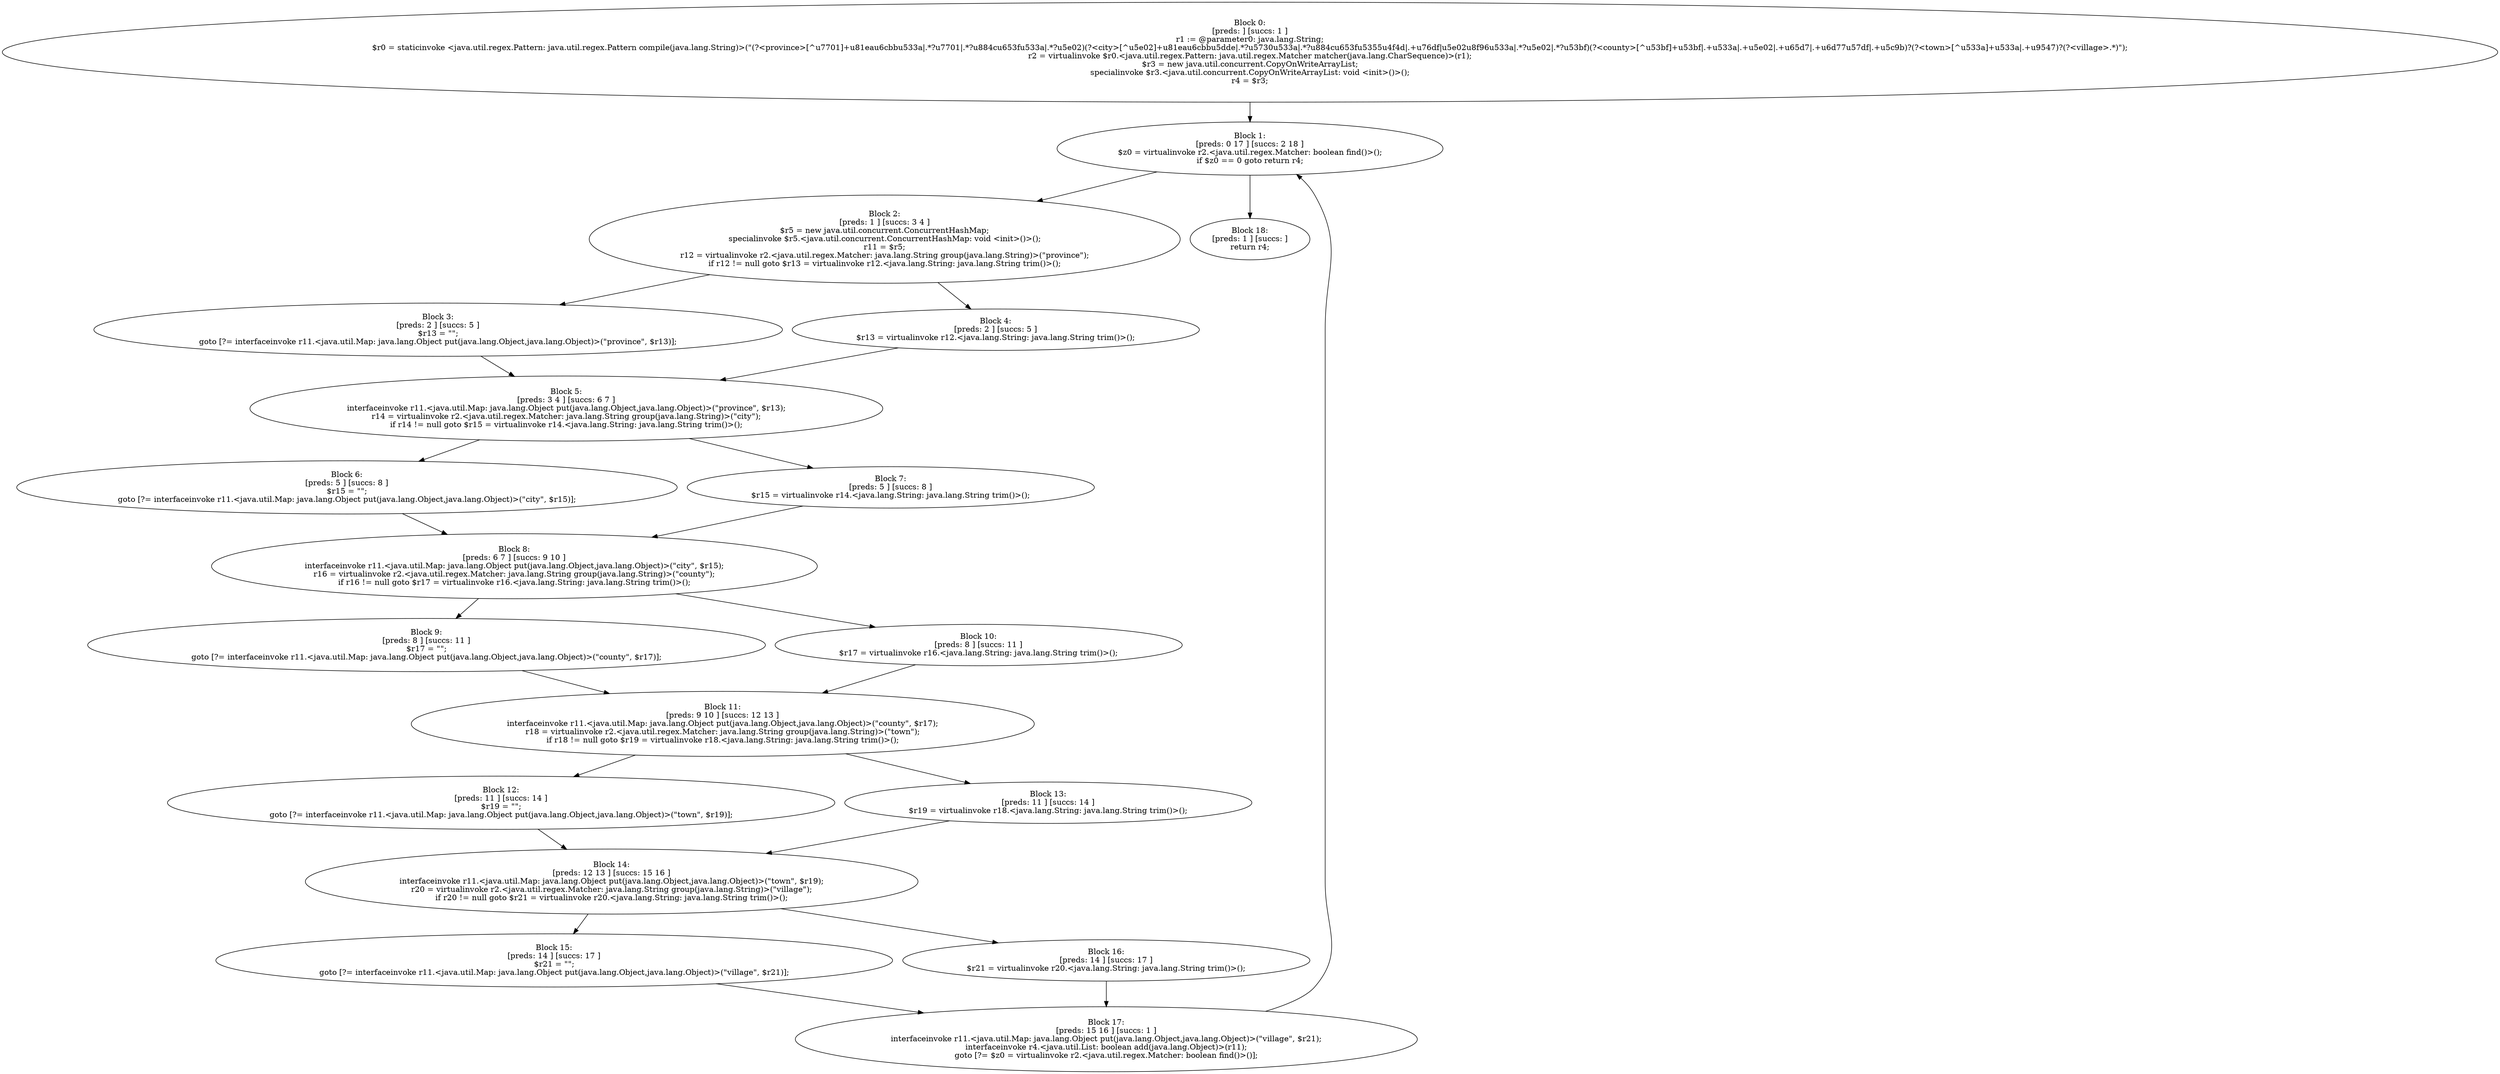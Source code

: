 digraph "unitGraph" {
    "Block 0:
[preds: ] [succs: 1 ]
r1 := @parameter0: java.lang.String;
$r0 = staticinvoke <java.util.regex.Pattern: java.util.regex.Pattern compile(java.lang.String)>(\"(?<province>[^\u7701]+\u81ea\u6cbb\u533a|.*?\u7701|.*?\u884c\u653f\u533a|.*?\u5e02)(?<city>[^\u5e02]+\u81ea\u6cbb\u5dde|.*?\u5730\u533a|.*?\u884c\u653f\u5355\u4f4d|.+\u76df|\u5e02\u8f96\u533a|.*?\u5e02|.*?\u53bf)(?<county>[^\u53bf]+\u53bf|.+\u533a|.+\u5e02|.+\u65d7|.+\u6d77\u57df|.+\u5c9b)?(?<town>[^\u533a]+\u533a|.+\u9547)?(?<village>.*)\");
r2 = virtualinvoke $r0.<java.util.regex.Pattern: java.util.regex.Matcher matcher(java.lang.CharSequence)>(r1);
$r3 = new java.util.concurrent.CopyOnWriteArrayList;
specialinvoke $r3.<java.util.concurrent.CopyOnWriteArrayList: void <init>()>();
r4 = $r3;
"
    "Block 1:
[preds: 0 17 ] [succs: 2 18 ]
$z0 = virtualinvoke r2.<java.util.regex.Matcher: boolean find()>();
if $z0 == 0 goto return r4;
"
    "Block 2:
[preds: 1 ] [succs: 3 4 ]
$r5 = new java.util.concurrent.ConcurrentHashMap;
specialinvoke $r5.<java.util.concurrent.ConcurrentHashMap: void <init>()>();
r11 = $r5;
r12 = virtualinvoke r2.<java.util.regex.Matcher: java.lang.String group(java.lang.String)>(\"province\");
if r12 != null goto $r13 = virtualinvoke r12.<java.lang.String: java.lang.String trim()>();
"
    "Block 3:
[preds: 2 ] [succs: 5 ]
$r13 = \"\";
goto [?= interfaceinvoke r11.<java.util.Map: java.lang.Object put(java.lang.Object,java.lang.Object)>(\"province\", $r13)];
"
    "Block 4:
[preds: 2 ] [succs: 5 ]
$r13 = virtualinvoke r12.<java.lang.String: java.lang.String trim()>();
"
    "Block 5:
[preds: 3 4 ] [succs: 6 7 ]
interfaceinvoke r11.<java.util.Map: java.lang.Object put(java.lang.Object,java.lang.Object)>(\"province\", $r13);
r14 = virtualinvoke r2.<java.util.regex.Matcher: java.lang.String group(java.lang.String)>(\"city\");
if r14 != null goto $r15 = virtualinvoke r14.<java.lang.String: java.lang.String trim()>();
"
    "Block 6:
[preds: 5 ] [succs: 8 ]
$r15 = \"\";
goto [?= interfaceinvoke r11.<java.util.Map: java.lang.Object put(java.lang.Object,java.lang.Object)>(\"city\", $r15)];
"
    "Block 7:
[preds: 5 ] [succs: 8 ]
$r15 = virtualinvoke r14.<java.lang.String: java.lang.String trim()>();
"
    "Block 8:
[preds: 6 7 ] [succs: 9 10 ]
interfaceinvoke r11.<java.util.Map: java.lang.Object put(java.lang.Object,java.lang.Object)>(\"city\", $r15);
r16 = virtualinvoke r2.<java.util.regex.Matcher: java.lang.String group(java.lang.String)>(\"county\");
if r16 != null goto $r17 = virtualinvoke r16.<java.lang.String: java.lang.String trim()>();
"
    "Block 9:
[preds: 8 ] [succs: 11 ]
$r17 = \"\";
goto [?= interfaceinvoke r11.<java.util.Map: java.lang.Object put(java.lang.Object,java.lang.Object)>(\"county\", $r17)];
"
    "Block 10:
[preds: 8 ] [succs: 11 ]
$r17 = virtualinvoke r16.<java.lang.String: java.lang.String trim()>();
"
    "Block 11:
[preds: 9 10 ] [succs: 12 13 ]
interfaceinvoke r11.<java.util.Map: java.lang.Object put(java.lang.Object,java.lang.Object)>(\"county\", $r17);
r18 = virtualinvoke r2.<java.util.regex.Matcher: java.lang.String group(java.lang.String)>(\"town\");
if r18 != null goto $r19 = virtualinvoke r18.<java.lang.String: java.lang.String trim()>();
"
    "Block 12:
[preds: 11 ] [succs: 14 ]
$r19 = \"\";
goto [?= interfaceinvoke r11.<java.util.Map: java.lang.Object put(java.lang.Object,java.lang.Object)>(\"town\", $r19)];
"
    "Block 13:
[preds: 11 ] [succs: 14 ]
$r19 = virtualinvoke r18.<java.lang.String: java.lang.String trim()>();
"
    "Block 14:
[preds: 12 13 ] [succs: 15 16 ]
interfaceinvoke r11.<java.util.Map: java.lang.Object put(java.lang.Object,java.lang.Object)>(\"town\", $r19);
r20 = virtualinvoke r2.<java.util.regex.Matcher: java.lang.String group(java.lang.String)>(\"village\");
if r20 != null goto $r21 = virtualinvoke r20.<java.lang.String: java.lang.String trim()>();
"
    "Block 15:
[preds: 14 ] [succs: 17 ]
$r21 = \"\";
goto [?= interfaceinvoke r11.<java.util.Map: java.lang.Object put(java.lang.Object,java.lang.Object)>(\"village\", $r21)];
"
    "Block 16:
[preds: 14 ] [succs: 17 ]
$r21 = virtualinvoke r20.<java.lang.String: java.lang.String trim()>();
"
    "Block 17:
[preds: 15 16 ] [succs: 1 ]
interfaceinvoke r11.<java.util.Map: java.lang.Object put(java.lang.Object,java.lang.Object)>(\"village\", $r21);
interfaceinvoke r4.<java.util.List: boolean add(java.lang.Object)>(r11);
goto [?= $z0 = virtualinvoke r2.<java.util.regex.Matcher: boolean find()>()];
"
    "Block 18:
[preds: 1 ] [succs: ]
return r4;
"
    "Block 0:
[preds: ] [succs: 1 ]
r1 := @parameter0: java.lang.String;
$r0 = staticinvoke <java.util.regex.Pattern: java.util.regex.Pattern compile(java.lang.String)>(\"(?<province>[^\u7701]+\u81ea\u6cbb\u533a|.*?\u7701|.*?\u884c\u653f\u533a|.*?\u5e02)(?<city>[^\u5e02]+\u81ea\u6cbb\u5dde|.*?\u5730\u533a|.*?\u884c\u653f\u5355\u4f4d|.+\u76df|\u5e02\u8f96\u533a|.*?\u5e02|.*?\u53bf)(?<county>[^\u53bf]+\u53bf|.+\u533a|.+\u5e02|.+\u65d7|.+\u6d77\u57df|.+\u5c9b)?(?<town>[^\u533a]+\u533a|.+\u9547)?(?<village>.*)\");
r2 = virtualinvoke $r0.<java.util.regex.Pattern: java.util.regex.Matcher matcher(java.lang.CharSequence)>(r1);
$r3 = new java.util.concurrent.CopyOnWriteArrayList;
specialinvoke $r3.<java.util.concurrent.CopyOnWriteArrayList: void <init>()>();
r4 = $r3;
"->"Block 1:
[preds: 0 17 ] [succs: 2 18 ]
$z0 = virtualinvoke r2.<java.util.regex.Matcher: boolean find()>();
if $z0 == 0 goto return r4;
";
    "Block 1:
[preds: 0 17 ] [succs: 2 18 ]
$z0 = virtualinvoke r2.<java.util.regex.Matcher: boolean find()>();
if $z0 == 0 goto return r4;
"->"Block 2:
[preds: 1 ] [succs: 3 4 ]
$r5 = new java.util.concurrent.ConcurrentHashMap;
specialinvoke $r5.<java.util.concurrent.ConcurrentHashMap: void <init>()>();
r11 = $r5;
r12 = virtualinvoke r2.<java.util.regex.Matcher: java.lang.String group(java.lang.String)>(\"province\");
if r12 != null goto $r13 = virtualinvoke r12.<java.lang.String: java.lang.String trim()>();
";
    "Block 1:
[preds: 0 17 ] [succs: 2 18 ]
$z0 = virtualinvoke r2.<java.util.regex.Matcher: boolean find()>();
if $z0 == 0 goto return r4;
"->"Block 18:
[preds: 1 ] [succs: ]
return r4;
";
    "Block 2:
[preds: 1 ] [succs: 3 4 ]
$r5 = new java.util.concurrent.ConcurrentHashMap;
specialinvoke $r5.<java.util.concurrent.ConcurrentHashMap: void <init>()>();
r11 = $r5;
r12 = virtualinvoke r2.<java.util.regex.Matcher: java.lang.String group(java.lang.String)>(\"province\");
if r12 != null goto $r13 = virtualinvoke r12.<java.lang.String: java.lang.String trim()>();
"->"Block 3:
[preds: 2 ] [succs: 5 ]
$r13 = \"\";
goto [?= interfaceinvoke r11.<java.util.Map: java.lang.Object put(java.lang.Object,java.lang.Object)>(\"province\", $r13)];
";
    "Block 2:
[preds: 1 ] [succs: 3 4 ]
$r5 = new java.util.concurrent.ConcurrentHashMap;
specialinvoke $r5.<java.util.concurrent.ConcurrentHashMap: void <init>()>();
r11 = $r5;
r12 = virtualinvoke r2.<java.util.regex.Matcher: java.lang.String group(java.lang.String)>(\"province\");
if r12 != null goto $r13 = virtualinvoke r12.<java.lang.String: java.lang.String trim()>();
"->"Block 4:
[preds: 2 ] [succs: 5 ]
$r13 = virtualinvoke r12.<java.lang.String: java.lang.String trim()>();
";
    "Block 3:
[preds: 2 ] [succs: 5 ]
$r13 = \"\";
goto [?= interfaceinvoke r11.<java.util.Map: java.lang.Object put(java.lang.Object,java.lang.Object)>(\"province\", $r13)];
"->"Block 5:
[preds: 3 4 ] [succs: 6 7 ]
interfaceinvoke r11.<java.util.Map: java.lang.Object put(java.lang.Object,java.lang.Object)>(\"province\", $r13);
r14 = virtualinvoke r2.<java.util.regex.Matcher: java.lang.String group(java.lang.String)>(\"city\");
if r14 != null goto $r15 = virtualinvoke r14.<java.lang.String: java.lang.String trim()>();
";
    "Block 4:
[preds: 2 ] [succs: 5 ]
$r13 = virtualinvoke r12.<java.lang.String: java.lang.String trim()>();
"->"Block 5:
[preds: 3 4 ] [succs: 6 7 ]
interfaceinvoke r11.<java.util.Map: java.lang.Object put(java.lang.Object,java.lang.Object)>(\"province\", $r13);
r14 = virtualinvoke r2.<java.util.regex.Matcher: java.lang.String group(java.lang.String)>(\"city\");
if r14 != null goto $r15 = virtualinvoke r14.<java.lang.String: java.lang.String trim()>();
";
    "Block 5:
[preds: 3 4 ] [succs: 6 7 ]
interfaceinvoke r11.<java.util.Map: java.lang.Object put(java.lang.Object,java.lang.Object)>(\"province\", $r13);
r14 = virtualinvoke r2.<java.util.regex.Matcher: java.lang.String group(java.lang.String)>(\"city\");
if r14 != null goto $r15 = virtualinvoke r14.<java.lang.String: java.lang.String trim()>();
"->"Block 6:
[preds: 5 ] [succs: 8 ]
$r15 = \"\";
goto [?= interfaceinvoke r11.<java.util.Map: java.lang.Object put(java.lang.Object,java.lang.Object)>(\"city\", $r15)];
";
    "Block 5:
[preds: 3 4 ] [succs: 6 7 ]
interfaceinvoke r11.<java.util.Map: java.lang.Object put(java.lang.Object,java.lang.Object)>(\"province\", $r13);
r14 = virtualinvoke r2.<java.util.regex.Matcher: java.lang.String group(java.lang.String)>(\"city\");
if r14 != null goto $r15 = virtualinvoke r14.<java.lang.String: java.lang.String trim()>();
"->"Block 7:
[preds: 5 ] [succs: 8 ]
$r15 = virtualinvoke r14.<java.lang.String: java.lang.String trim()>();
";
    "Block 6:
[preds: 5 ] [succs: 8 ]
$r15 = \"\";
goto [?= interfaceinvoke r11.<java.util.Map: java.lang.Object put(java.lang.Object,java.lang.Object)>(\"city\", $r15)];
"->"Block 8:
[preds: 6 7 ] [succs: 9 10 ]
interfaceinvoke r11.<java.util.Map: java.lang.Object put(java.lang.Object,java.lang.Object)>(\"city\", $r15);
r16 = virtualinvoke r2.<java.util.regex.Matcher: java.lang.String group(java.lang.String)>(\"county\");
if r16 != null goto $r17 = virtualinvoke r16.<java.lang.String: java.lang.String trim()>();
";
    "Block 7:
[preds: 5 ] [succs: 8 ]
$r15 = virtualinvoke r14.<java.lang.String: java.lang.String trim()>();
"->"Block 8:
[preds: 6 7 ] [succs: 9 10 ]
interfaceinvoke r11.<java.util.Map: java.lang.Object put(java.lang.Object,java.lang.Object)>(\"city\", $r15);
r16 = virtualinvoke r2.<java.util.regex.Matcher: java.lang.String group(java.lang.String)>(\"county\");
if r16 != null goto $r17 = virtualinvoke r16.<java.lang.String: java.lang.String trim()>();
";
    "Block 8:
[preds: 6 7 ] [succs: 9 10 ]
interfaceinvoke r11.<java.util.Map: java.lang.Object put(java.lang.Object,java.lang.Object)>(\"city\", $r15);
r16 = virtualinvoke r2.<java.util.regex.Matcher: java.lang.String group(java.lang.String)>(\"county\");
if r16 != null goto $r17 = virtualinvoke r16.<java.lang.String: java.lang.String trim()>();
"->"Block 9:
[preds: 8 ] [succs: 11 ]
$r17 = \"\";
goto [?= interfaceinvoke r11.<java.util.Map: java.lang.Object put(java.lang.Object,java.lang.Object)>(\"county\", $r17)];
";
    "Block 8:
[preds: 6 7 ] [succs: 9 10 ]
interfaceinvoke r11.<java.util.Map: java.lang.Object put(java.lang.Object,java.lang.Object)>(\"city\", $r15);
r16 = virtualinvoke r2.<java.util.regex.Matcher: java.lang.String group(java.lang.String)>(\"county\");
if r16 != null goto $r17 = virtualinvoke r16.<java.lang.String: java.lang.String trim()>();
"->"Block 10:
[preds: 8 ] [succs: 11 ]
$r17 = virtualinvoke r16.<java.lang.String: java.lang.String trim()>();
";
    "Block 9:
[preds: 8 ] [succs: 11 ]
$r17 = \"\";
goto [?= interfaceinvoke r11.<java.util.Map: java.lang.Object put(java.lang.Object,java.lang.Object)>(\"county\", $r17)];
"->"Block 11:
[preds: 9 10 ] [succs: 12 13 ]
interfaceinvoke r11.<java.util.Map: java.lang.Object put(java.lang.Object,java.lang.Object)>(\"county\", $r17);
r18 = virtualinvoke r2.<java.util.regex.Matcher: java.lang.String group(java.lang.String)>(\"town\");
if r18 != null goto $r19 = virtualinvoke r18.<java.lang.String: java.lang.String trim()>();
";
    "Block 10:
[preds: 8 ] [succs: 11 ]
$r17 = virtualinvoke r16.<java.lang.String: java.lang.String trim()>();
"->"Block 11:
[preds: 9 10 ] [succs: 12 13 ]
interfaceinvoke r11.<java.util.Map: java.lang.Object put(java.lang.Object,java.lang.Object)>(\"county\", $r17);
r18 = virtualinvoke r2.<java.util.regex.Matcher: java.lang.String group(java.lang.String)>(\"town\");
if r18 != null goto $r19 = virtualinvoke r18.<java.lang.String: java.lang.String trim()>();
";
    "Block 11:
[preds: 9 10 ] [succs: 12 13 ]
interfaceinvoke r11.<java.util.Map: java.lang.Object put(java.lang.Object,java.lang.Object)>(\"county\", $r17);
r18 = virtualinvoke r2.<java.util.regex.Matcher: java.lang.String group(java.lang.String)>(\"town\");
if r18 != null goto $r19 = virtualinvoke r18.<java.lang.String: java.lang.String trim()>();
"->"Block 12:
[preds: 11 ] [succs: 14 ]
$r19 = \"\";
goto [?= interfaceinvoke r11.<java.util.Map: java.lang.Object put(java.lang.Object,java.lang.Object)>(\"town\", $r19)];
";
    "Block 11:
[preds: 9 10 ] [succs: 12 13 ]
interfaceinvoke r11.<java.util.Map: java.lang.Object put(java.lang.Object,java.lang.Object)>(\"county\", $r17);
r18 = virtualinvoke r2.<java.util.regex.Matcher: java.lang.String group(java.lang.String)>(\"town\");
if r18 != null goto $r19 = virtualinvoke r18.<java.lang.String: java.lang.String trim()>();
"->"Block 13:
[preds: 11 ] [succs: 14 ]
$r19 = virtualinvoke r18.<java.lang.String: java.lang.String trim()>();
";
    "Block 12:
[preds: 11 ] [succs: 14 ]
$r19 = \"\";
goto [?= interfaceinvoke r11.<java.util.Map: java.lang.Object put(java.lang.Object,java.lang.Object)>(\"town\", $r19)];
"->"Block 14:
[preds: 12 13 ] [succs: 15 16 ]
interfaceinvoke r11.<java.util.Map: java.lang.Object put(java.lang.Object,java.lang.Object)>(\"town\", $r19);
r20 = virtualinvoke r2.<java.util.regex.Matcher: java.lang.String group(java.lang.String)>(\"village\");
if r20 != null goto $r21 = virtualinvoke r20.<java.lang.String: java.lang.String trim()>();
";
    "Block 13:
[preds: 11 ] [succs: 14 ]
$r19 = virtualinvoke r18.<java.lang.String: java.lang.String trim()>();
"->"Block 14:
[preds: 12 13 ] [succs: 15 16 ]
interfaceinvoke r11.<java.util.Map: java.lang.Object put(java.lang.Object,java.lang.Object)>(\"town\", $r19);
r20 = virtualinvoke r2.<java.util.regex.Matcher: java.lang.String group(java.lang.String)>(\"village\");
if r20 != null goto $r21 = virtualinvoke r20.<java.lang.String: java.lang.String trim()>();
";
    "Block 14:
[preds: 12 13 ] [succs: 15 16 ]
interfaceinvoke r11.<java.util.Map: java.lang.Object put(java.lang.Object,java.lang.Object)>(\"town\", $r19);
r20 = virtualinvoke r2.<java.util.regex.Matcher: java.lang.String group(java.lang.String)>(\"village\");
if r20 != null goto $r21 = virtualinvoke r20.<java.lang.String: java.lang.String trim()>();
"->"Block 15:
[preds: 14 ] [succs: 17 ]
$r21 = \"\";
goto [?= interfaceinvoke r11.<java.util.Map: java.lang.Object put(java.lang.Object,java.lang.Object)>(\"village\", $r21)];
";
    "Block 14:
[preds: 12 13 ] [succs: 15 16 ]
interfaceinvoke r11.<java.util.Map: java.lang.Object put(java.lang.Object,java.lang.Object)>(\"town\", $r19);
r20 = virtualinvoke r2.<java.util.regex.Matcher: java.lang.String group(java.lang.String)>(\"village\");
if r20 != null goto $r21 = virtualinvoke r20.<java.lang.String: java.lang.String trim()>();
"->"Block 16:
[preds: 14 ] [succs: 17 ]
$r21 = virtualinvoke r20.<java.lang.String: java.lang.String trim()>();
";
    "Block 15:
[preds: 14 ] [succs: 17 ]
$r21 = \"\";
goto [?= interfaceinvoke r11.<java.util.Map: java.lang.Object put(java.lang.Object,java.lang.Object)>(\"village\", $r21)];
"->"Block 17:
[preds: 15 16 ] [succs: 1 ]
interfaceinvoke r11.<java.util.Map: java.lang.Object put(java.lang.Object,java.lang.Object)>(\"village\", $r21);
interfaceinvoke r4.<java.util.List: boolean add(java.lang.Object)>(r11);
goto [?= $z0 = virtualinvoke r2.<java.util.regex.Matcher: boolean find()>()];
";
    "Block 16:
[preds: 14 ] [succs: 17 ]
$r21 = virtualinvoke r20.<java.lang.String: java.lang.String trim()>();
"->"Block 17:
[preds: 15 16 ] [succs: 1 ]
interfaceinvoke r11.<java.util.Map: java.lang.Object put(java.lang.Object,java.lang.Object)>(\"village\", $r21);
interfaceinvoke r4.<java.util.List: boolean add(java.lang.Object)>(r11);
goto [?= $z0 = virtualinvoke r2.<java.util.regex.Matcher: boolean find()>()];
";
    "Block 17:
[preds: 15 16 ] [succs: 1 ]
interfaceinvoke r11.<java.util.Map: java.lang.Object put(java.lang.Object,java.lang.Object)>(\"village\", $r21);
interfaceinvoke r4.<java.util.List: boolean add(java.lang.Object)>(r11);
goto [?= $z0 = virtualinvoke r2.<java.util.regex.Matcher: boolean find()>()];
"->"Block 1:
[preds: 0 17 ] [succs: 2 18 ]
$z0 = virtualinvoke r2.<java.util.regex.Matcher: boolean find()>();
if $z0 == 0 goto return r4;
";
}
